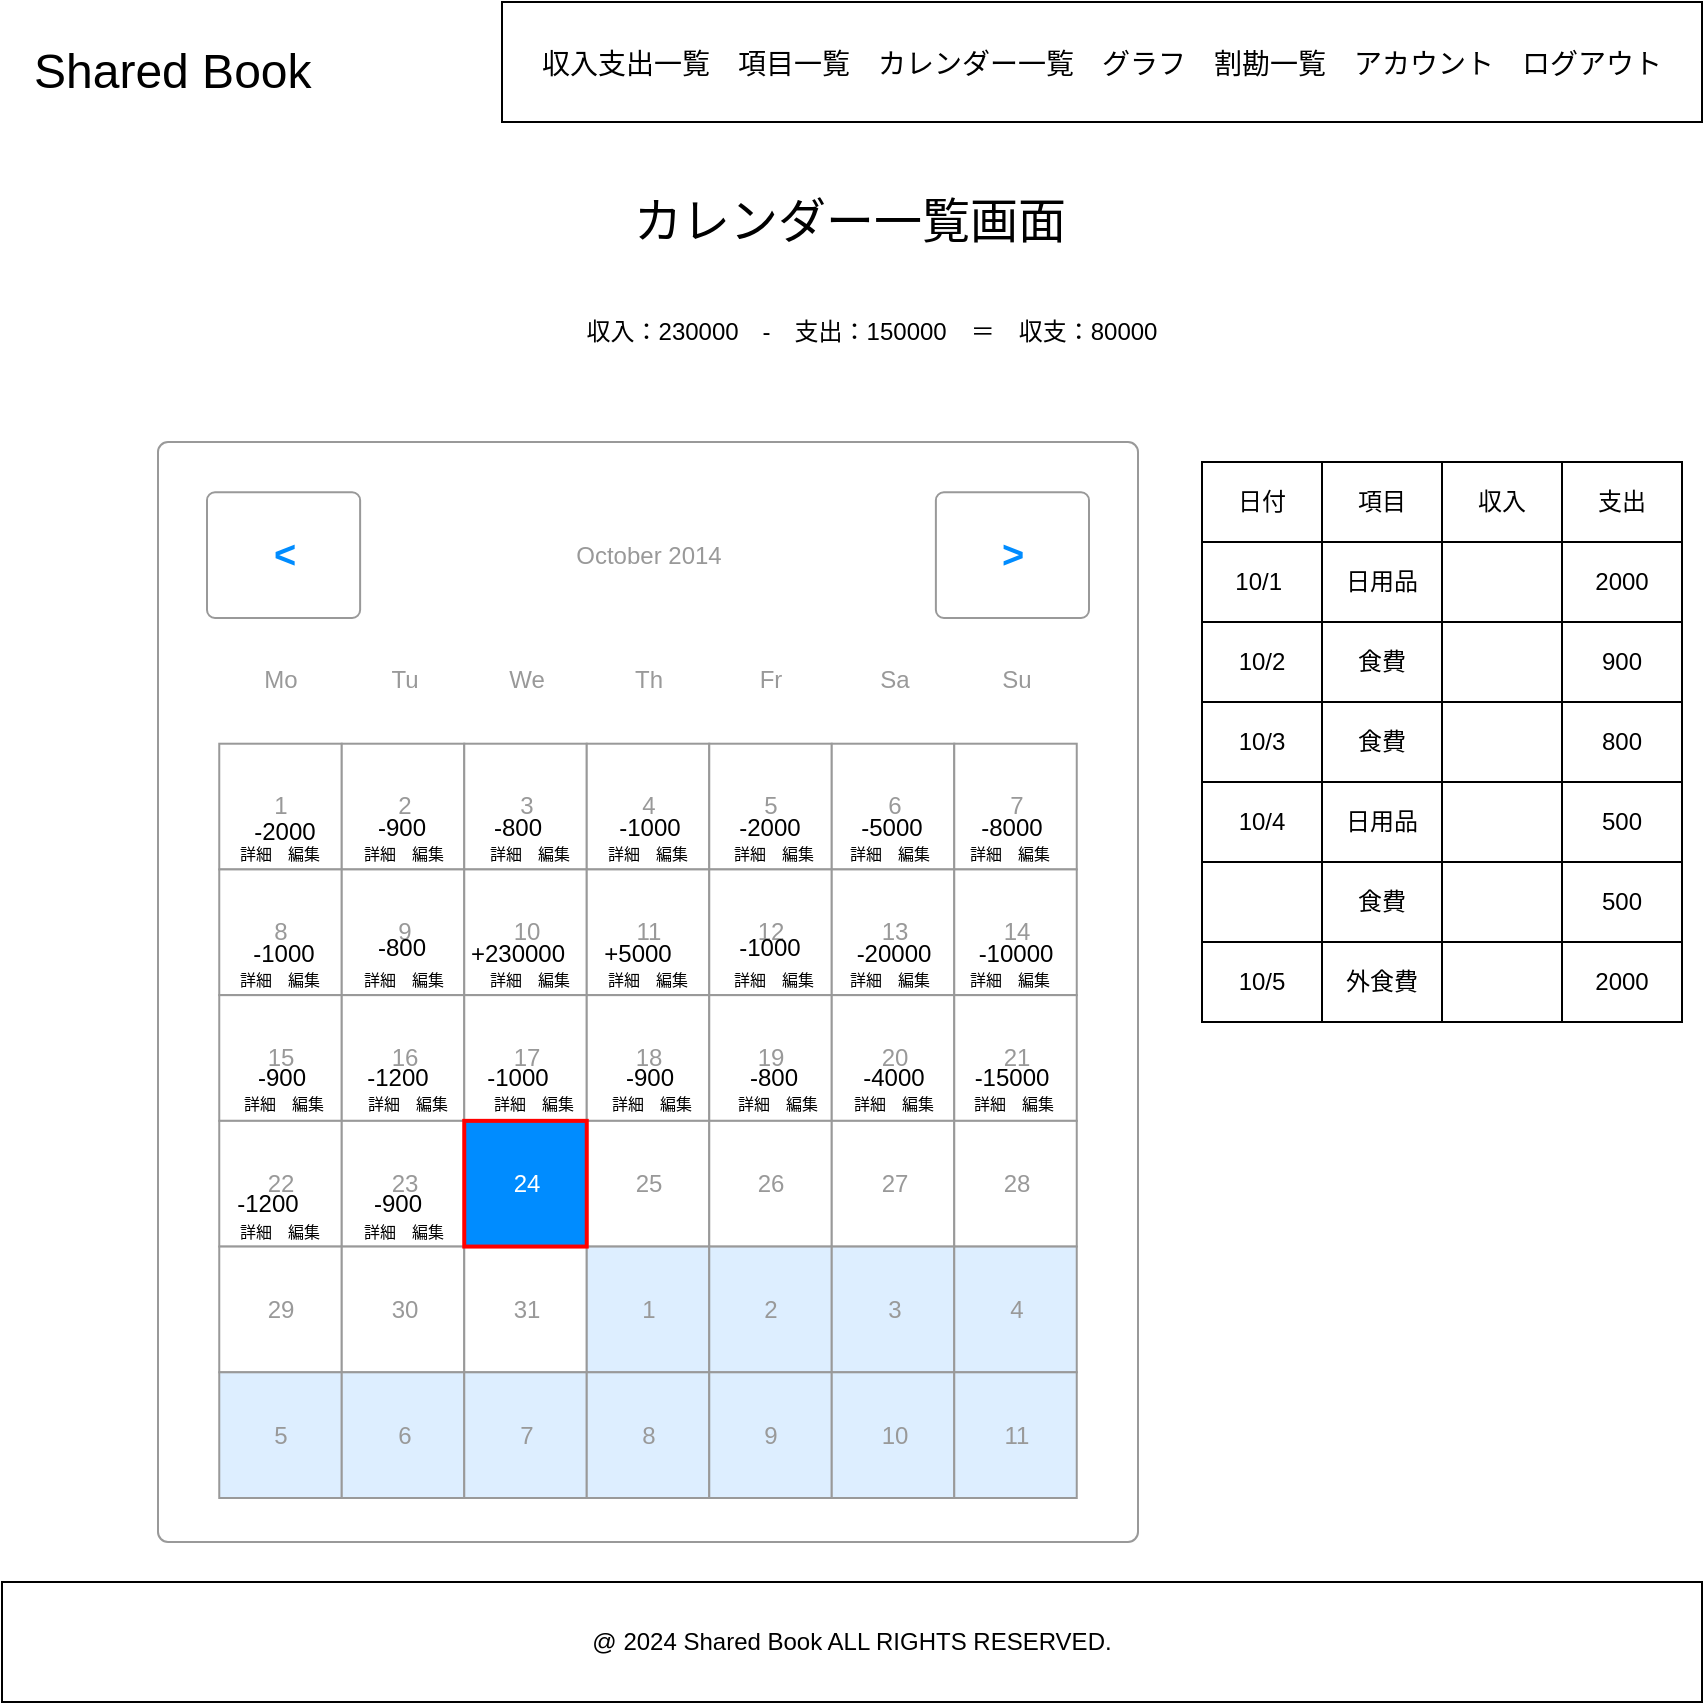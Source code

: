 <mxfile>
    <diagram id="T_hlK8nRYJqbb6nCMalY" name="Page-1">
        <mxGraphModel dx="901" dy="475" grid="1" gridSize="10" guides="1" tooltips="1" connect="1" arrows="1" fold="1" page="1" pageScale="1" pageWidth="850" pageHeight="1100" math="0" shadow="0">
            <root>
                <mxCell id="0"/>
                <mxCell id="1" parent="0"/>
                <mxCell id="2" value="&lt;font style=&quot;font-size: 24px;&quot;&gt;Shared Book&lt;/font&gt;" style="text;strokeColor=none;fillColor=none;align=left;verticalAlign=middle;spacingLeft=4;spacingRight=4;overflow=hidden;points=[[0,0.5],[1,0.5]];portConstraint=eastwest;rotatable=0;whiteSpace=wrap;html=1;" parent="1" vertex="1">
                    <mxGeometry x="10" y="10" width="190" height="50" as="geometry"/>
                </mxCell>
                <mxCell id="3" value="&lt;font style=&quot;font-size: 24px;&quot;&gt;カレンダー一覧画面&lt;/font&gt;" style="text;strokeColor=none;fillColor=none;align=left;verticalAlign=middle;spacingLeft=4;spacingRight=4;overflow=hidden;points=[[0,0.5],[1,0.5]];portConstraint=eastwest;rotatable=0;whiteSpace=wrap;html=1;" parent="1" vertex="1">
                    <mxGeometry x="310" y="85" width="230" height="50" as="geometry"/>
                </mxCell>
                <mxCell id="18" value="" style="strokeWidth=1;shadow=0;dashed=0;align=center;html=1;shape=mxgraph.mockup.forms.rrect;rSize=5;strokeColor=#999999;fillColor=#ffffff;" parent="1" vertex="1">
                    <mxGeometry x="78" y="220" width="490" height="550" as="geometry"/>
                </mxCell>
                <mxCell id="19" value="October 2014" style="strokeWidth=1;shadow=0;dashed=0;align=center;html=1;shape=mxgraph.mockup.forms.anchor;fontColor=#999999;" parent="18" vertex="1">
                    <mxGeometry x="91.875" y="25.143" width="306.25" height="62.857" as="geometry"/>
                </mxCell>
                <mxCell id="20" value="&lt;" style="strokeWidth=1;shadow=0;dashed=0;align=center;html=1;shape=mxgraph.mockup.forms.rrect;rSize=4;strokeColor=#999999;fontColor=#008cff;fontSize=19;fontStyle=1;" parent="18" vertex="1">
                    <mxGeometry x="24.5" y="25.143" width="76.562" height="62.857" as="geometry"/>
                </mxCell>
                <mxCell id="21" value="&gt;" style="strokeWidth=1;shadow=0;dashed=0;align=center;html=1;shape=mxgraph.mockup.forms.rrect;rSize=4;strokeColor=#999999;fontColor=#008cff;fontSize=19;fontStyle=1;" parent="18" vertex="1">
                    <mxGeometry x="388.938" y="25.143" width="76.562" height="62.857" as="geometry"/>
                </mxCell>
                <mxCell id="22" value="Mo" style="strokeWidth=1;shadow=0;dashed=0;align=center;html=1;shape=mxgraph.mockup.forms.anchor;fontColor=#999999;" parent="18" vertex="1">
                    <mxGeometry x="30.625" y="88" width="61.25" height="62.857" as="geometry"/>
                </mxCell>
                <mxCell id="23" value="Tu" style="strokeWidth=1;shadow=0;dashed=0;align=center;html=1;shape=mxgraph.mockup.forms.anchor;fontColor=#999999;" parent="18" vertex="1">
                    <mxGeometry x="91.875" y="88" width="61.25" height="62.857" as="geometry"/>
                </mxCell>
                <mxCell id="24" value="We" style="strokeWidth=1;shadow=0;dashed=0;align=center;html=1;shape=mxgraph.mockup.forms.anchor;fontColor=#999999;" parent="18" vertex="1">
                    <mxGeometry x="153.125" y="88" width="61.25" height="62.857" as="geometry"/>
                </mxCell>
                <mxCell id="25" value="Th" style="strokeWidth=1;shadow=0;dashed=0;align=center;html=1;shape=mxgraph.mockup.forms.anchor;fontColor=#999999;" parent="18" vertex="1">
                    <mxGeometry x="214.375" y="88" width="61.25" height="62.857" as="geometry"/>
                </mxCell>
                <mxCell id="26" value="Fr" style="strokeWidth=1;shadow=0;dashed=0;align=center;html=1;shape=mxgraph.mockup.forms.anchor;fontColor=#999999;" parent="18" vertex="1">
                    <mxGeometry x="275.625" y="88" width="61.25" height="62.857" as="geometry"/>
                </mxCell>
                <mxCell id="27" value="Sa" style="strokeWidth=1;shadow=0;dashed=0;align=center;html=1;shape=mxgraph.mockup.forms.anchor;fontColor=#999999;" parent="18" vertex="1">
                    <mxGeometry x="336.875" y="88" width="61.25" height="62.857" as="geometry"/>
                </mxCell>
                <mxCell id="28" value="Su" style="strokeWidth=1;shadow=0;dashed=0;align=center;html=1;shape=mxgraph.mockup.forms.anchor;fontColor=#999999;" parent="18" vertex="1">
                    <mxGeometry x="398.125" y="88" width="61.25" height="62.857" as="geometry"/>
                </mxCell>
                <mxCell id="29" value="1" style="strokeWidth=1;shadow=0;dashed=0;align=center;html=1;shape=mxgraph.mockup.forms.rrect;rSize=0;strokeColor=#999999;fontColor=#999999;" parent="18" vertex="1">
                    <mxGeometry x="30.625" y="150.857" width="61.25" height="62.857" as="geometry"/>
                </mxCell>
                <mxCell id="30" value="2" style="strokeWidth=1;shadow=0;dashed=0;align=center;html=1;shape=mxgraph.mockup.forms.rrect;rSize=0;strokeColor=#999999;fontColor=#999999;" parent="18" vertex="1">
                    <mxGeometry x="91.875" y="150.857" width="61.25" height="62.857" as="geometry"/>
                </mxCell>
                <mxCell id="31" value="3" style="strokeWidth=1;shadow=0;dashed=0;align=center;html=1;shape=mxgraph.mockup.forms.rrect;rSize=0;strokeColor=#999999;fontColor=#999999;" parent="18" vertex="1">
                    <mxGeometry x="153.125" y="150.857" width="61.25" height="62.857" as="geometry"/>
                </mxCell>
                <mxCell id="32" value="4" style="strokeWidth=1;shadow=0;dashed=0;align=center;html=1;shape=mxgraph.mockup.forms.rrect;rSize=0;strokeColor=#999999;fontColor=#999999;" parent="18" vertex="1">
                    <mxGeometry x="214.375" y="150.857" width="61.25" height="62.857" as="geometry"/>
                </mxCell>
                <mxCell id="33" value="5" style="strokeWidth=1;shadow=0;dashed=0;align=center;html=1;shape=mxgraph.mockup.forms.rrect;rSize=0;strokeColor=#999999;fontColor=#999999;" parent="18" vertex="1">
                    <mxGeometry x="275.625" y="150.857" width="61.25" height="62.857" as="geometry"/>
                </mxCell>
                <mxCell id="34" value="6" style="strokeWidth=1;shadow=0;dashed=0;align=center;html=1;shape=mxgraph.mockup.forms.rrect;rSize=0;strokeColor=#999999;fontColor=#999999;" parent="18" vertex="1">
                    <mxGeometry x="336.875" y="150.857" width="61.25" height="62.857" as="geometry"/>
                </mxCell>
                <mxCell id="35" value="7" style="strokeWidth=1;shadow=0;dashed=0;align=center;html=1;shape=mxgraph.mockup.forms.rrect;rSize=0;strokeColor=#999999;fontColor=#999999;" parent="18" vertex="1">
                    <mxGeometry x="398.125" y="150.857" width="61.25" height="62.857" as="geometry"/>
                </mxCell>
                <mxCell id="36" value="8" style="strokeWidth=1;shadow=0;dashed=0;align=center;html=1;shape=mxgraph.mockup.forms.rrect;rSize=0;strokeColor=#999999;fontColor=#999999;" parent="18" vertex="1">
                    <mxGeometry x="30.625" y="213.714" width="61.25" height="62.857" as="geometry"/>
                </mxCell>
                <mxCell id="37" value="9" style="strokeWidth=1;shadow=0;dashed=0;align=center;html=1;shape=mxgraph.mockup.forms.rrect;rSize=0;strokeColor=#999999;fontColor=#999999;" parent="18" vertex="1">
                    <mxGeometry x="91.875" y="213.714" width="61.25" height="62.857" as="geometry"/>
                </mxCell>
                <mxCell id="38" value="10" style="strokeWidth=1;shadow=0;dashed=0;align=center;html=1;shape=mxgraph.mockup.forms.rrect;rSize=0;strokeColor=#999999;fontColor=#999999;" parent="18" vertex="1">
                    <mxGeometry x="153.125" y="213.714" width="61.25" height="62.857" as="geometry"/>
                </mxCell>
                <mxCell id="39" value="11" style="strokeWidth=1;shadow=0;dashed=0;align=center;html=1;shape=mxgraph.mockup.forms.rrect;rSize=0;strokeColor=#999999;fontColor=#999999;" parent="18" vertex="1">
                    <mxGeometry x="214.375" y="213.714" width="61.25" height="62.857" as="geometry"/>
                </mxCell>
                <mxCell id="40" value="12" style="strokeWidth=1;shadow=0;dashed=0;align=center;html=1;shape=mxgraph.mockup.forms.rrect;rSize=0;strokeColor=#999999;fontColor=#999999;" parent="18" vertex="1">
                    <mxGeometry x="275.625" y="213.714" width="61.25" height="62.857" as="geometry"/>
                </mxCell>
                <mxCell id="41" value="13" style="strokeWidth=1;shadow=0;dashed=0;align=center;html=1;shape=mxgraph.mockup.forms.rrect;rSize=0;strokeColor=#999999;fontColor=#999999;" parent="18" vertex="1">
                    <mxGeometry x="336.875" y="213.714" width="61.25" height="62.857" as="geometry"/>
                </mxCell>
                <mxCell id="42" value="14" style="strokeWidth=1;shadow=0;dashed=0;align=center;html=1;shape=mxgraph.mockup.forms.rrect;rSize=0;strokeColor=#999999;fontColor=#999999;" parent="18" vertex="1">
                    <mxGeometry x="398.125" y="213.714" width="61.25" height="62.857" as="geometry"/>
                </mxCell>
                <mxCell id="43" value="15" style="strokeWidth=1;shadow=0;dashed=0;align=center;html=1;shape=mxgraph.mockup.forms.rrect;rSize=0;strokeColor=#999999;fontColor=#999999;" parent="18" vertex="1">
                    <mxGeometry x="30.625" y="276.571" width="61.25" height="62.857" as="geometry"/>
                </mxCell>
                <mxCell id="44" value="16" style="strokeWidth=1;shadow=0;dashed=0;align=center;html=1;shape=mxgraph.mockup.forms.rrect;rSize=0;strokeColor=#999999;fontColor=#999999;" parent="18" vertex="1">
                    <mxGeometry x="91.875" y="276.571" width="61.25" height="62.857" as="geometry"/>
                </mxCell>
                <mxCell id="45" value="17" style="strokeWidth=1;shadow=0;dashed=0;align=center;html=1;shape=mxgraph.mockup.forms.rrect;rSize=0;strokeColor=#999999;fontColor=#999999;" parent="18" vertex="1">
                    <mxGeometry x="153.125" y="276.571" width="61.25" height="62.857" as="geometry"/>
                </mxCell>
                <mxCell id="46" value="18" style="strokeWidth=1;shadow=0;dashed=0;align=center;html=1;shape=mxgraph.mockup.forms.rrect;rSize=0;strokeColor=#999999;fontColor=#999999;" parent="18" vertex="1">
                    <mxGeometry x="214.375" y="276.571" width="61.25" height="62.857" as="geometry"/>
                </mxCell>
                <mxCell id="47" value="19" style="strokeWidth=1;shadow=0;dashed=0;align=center;html=1;shape=mxgraph.mockup.forms.rrect;rSize=0;strokeColor=#999999;fontColor=#999999;" parent="18" vertex="1">
                    <mxGeometry x="275.625" y="276.571" width="61.25" height="62.857" as="geometry"/>
                </mxCell>
                <mxCell id="48" value="20" style="strokeWidth=1;shadow=0;dashed=0;align=center;html=1;shape=mxgraph.mockup.forms.rrect;rSize=0;strokeColor=#999999;fontColor=#999999;" parent="18" vertex="1">
                    <mxGeometry x="336.875" y="276.571" width="61.25" height="62.857" as="geometry"/>
                </mxCell>
                <mxCell id="49" value="21" style="strokeWidth=1;shadow=0;dashed=0;align=center;html=1;shape=mxgraph.mockup.forms.rrect;rSize=0;strokeColor=#999999;fontColor=#999999;" parent="18" vertex="1">
                    <mxGeometry x="398.125" y="276.571" width="61.25" height="62.857" as="geometry"/>
                </mxCell>
                <mxCell id="50" value="22" style="strokeWidth=1;shadow=0;dashed=0;align=center;html=1;shape=mxgraph.mockup.forms.rrect;rSize=0;strokeColor=#999999;fontColor=#999999;" parent="18" vertex="1">
                    <mxGeometry x="30.625" y="339.429" width="61.25" height="62.857" as="geometry"/>
                </mxCell>
                <mxCell id="51" value="23" style="strokeWidth=1;shadow=0;dashed=0;align=center;html=1;shape=mxgraph.mockup.forms.rrect;rSize=0;strokeColor=#999999;fontColor=#999999;" parent="18" vertex="1">
                    <mxGeometry x="91.875" y="339.429" width="61.25" height="62.857" as="geometry"/>
                </mxCell>
                <mxCell id="52" value="25" style="strokeWidth=1;shadow=0;dashed=0;align=center;html=1;shape=mxgraph.mockup.forms.rrect;rSize=0;strokeColor=#999999;fontColor=#999999;" parent="18" vertex="1">
                    <mxGeometry x="214.375" y="339.429" width="61.25" height="62.857" as="geometry"/>
                </mxCell>
                <mxCell id="53" value="26" style="strokeWidth=1;shadow=0;dashed=0;align=center;html=1;shape=mxgraph.mockup.forms.rrect;rSize=0;strokeColor=#999999;fontColor=#999999;" parent="18" vertex="1">
                    <mxGeometry x="275.625" y="339.429" width="61.25" height="62.857" as="geometry"/>
                </mxCell>
                <mxCell id="54" value="27" style="strokeWidth=1;shadow=0;dashed=0;align=center;html=1;shape=mxgraph.mockup.forms.rrect;rSize=0;strokeColor=#999999;fontColor=#999999;" parent="18" vertex="1">
                    <mxGeometry x="336.875" y="339.429" width="61.25" height="62.857" as="geometry"/>
                </mxCell>
                <mxCell id="55" value="28" style="strokeWidth=1;shadow=0;dashed=0;align=center;html=1;shape=mxgraph.mockup.forms.rrect;rSize=0;strokeColor=#999999;fontColor=#999999;" parent="18" vertex="1">
                    <mxGeometry x="398.125" y="339.429" width="61.25" height="62.857" as="geometry"/>
                </mxCell>
                <mxCell id="56" value="29" style="strokeWidth=1;shadow=0;dashed=0;align=center;html=1;shape=mxgraph.mockup.forms.rrect;rSize=0;strokeColor=#999999;fontColor=#999999;" parent="18" vertex="1">
                    <mxGeometry x="30.625" y="402.286" width="61.25" height="62.857" as="geometry"/>
                </mxCell>
                <mxCell id="57" value="30" style="strokeWidth=1;shadow=0;dashed=0;align=center;html=1;shape=mxgraph.mockup.forms.rrect;rSize=0;strokeColor=#999999;fontColor=#999999;" parent="18" vertex="1">
                    <mxGeometry x="91.875" y="402.286" width="61.25" height="62.857" as="geometry"/>
                </mxCell>
                <mxCell id="58" value="31" style="strokeWidth=1;shadow=0;dashed=0;align=center;html=1;shape=mxgraph.mockup.forms.rrect;rSize=0;strokeColor=#999999;fontColor=#999999;" parent="18" vertex="1">
                    <mxGeometry x="153.125" y="402.286" width="61.25" height="62.857" as="geometry"/>
                </mxCell>
                <mxCell id="59" value="1" style="strokeWidth=1;shadow=0;dashed=0;align=center;html=1;shape=mxgraph.mockup.forms.rrect;rSize=0;strokeColor=#999999;fontColor=#999999;fillColor=#ddeeff;" parent="18" vertex="1">
                    <mxGeometry x="214.375" y="402.286" width="61.25" height="62.857" as="geometry"/>
                </mxCell>
                <mxCell id="60" value="2" style="strokeWidth=1;shadow=0;dashed=0;align=center;html=1;shape=mxgraph.mockup.forms.rrect;rSize=0;strokeColor=#999999;fontColor=#999999;fillColor=#ddeeff;" parent="18" vertex="1">
                    <mxGeometry x="275.625" y="402.286" width="61.25" height="62.857" as="geometry"/>
                </mxCell>
                <mxCell id="61" value="3" style="strokeWidth=1;shadow=0;dashed=0;align=center;html=1;shape=mxgraph.mockup.forms.rrect;rSize=0;strokeColor=#999999;fontColor=#999999;fillColor=#ddeeff;" parent="18" vertex="1">
                    <mxGeometry x="336.875" y="402.286" width="61.25" height="62.857" as="geometry"/>
                </mxCell>
                <mxCell id="62" value="4" style="strokeWidth=1;shadow=0;dashed=0;align=center;html=1;shape=mxgraph.mockup.forms.rrect;rSize=0;strokeColor=#999999;fontColor=#999999;fillColor=#ddeeff;" parent="18" vertex="1">
                    <mxGeometry x="398.125" y="402.286" width="61.25" height="62.857" as="geometry"/>
                </mxCell>
                <mxCell id="63" value="5" style="strokeWidth=1;shadow=0;dashed=0;align=center;html=1;shape=mxgraph.mockup.forms.rrect;rSize=0;strokeColor=#999999;fontColor=#999999;fillColor=#ddeeff;" parent="18" vertex="1">
                    <mxGeometry x="30.625" y="465.143" width="61.25" height="62.857" as="geometry"/>
                </mxCell>
                <mxCell id="64" value="6" style="strokeWidth=1;shadow=0;dashed=0;align=center;html=1;shape=mxgraph.mockup.forms.rrect;rSize=0;strokeColor=#999999;fontColor=#999999;fillColor=#ddeeff;" parent="18" vertex="1">
                    <mxGeometry x="91.875" y="465.143" width="61.25" height="62.857" as="geometry"/>
                </mxCell>
                <mxCell id="65" value="7" style="strokeWidth=1;shadow=0;dashed=0;align=center;html=1;shape=mxgraph.mockup.forms.rrect;rSize=0;strokeColor=#999999;fontColor=#999999;fillColor=#ddeeff;" parent="18" vertex="1">
                    <mxGeometry x="153.125" y="465.143" width="61.25" height="62.857" as="geometry"/>
                </mxCell>
                <mxCell id="66" value="8" style="strokeWidth=1;shadow=0;dashed=0;align=center;html=1;shape=mxgraph.mockup.forms.rrect;rSize=0;strokeColor=#999999;fontColor=#999999;fillColor=#ddeeff;" parent="18" vertex="1">
                    <mxGeometry x="214.375" y="465.143" width="61.25" height="62.857" as="geometry"/>
                </mxCell>
                <mxCell id="67" value="9" style="strokeWidth=1;shadow=0;dashed=0;align=center;html=1;shape=mxgraph.mockup.forms.rrect;rSize=0;strokeColor=#999999;fontColor=#999999;fillColor=#ddeeff;" parent="18" vertex="1">
                    <mxGeometry x="275.625" y="465.143" width="61.25" height="62.857" as="geometry"/>
                </mxCell>
                <mxCell id="68" value="10" style="strokeWidth=1;shadow=0;dashed=0;align=center;html=1;shape=mxgraph.mockup.forms.rrect;rSize=0;strokeColor=#999999;fontColor=#999999;fillColor=#ddeeff;" parent="18" vertex="1">
                    <mxGeometry x="336.875" y="465.143" width="61.25" height="62.857" as="geometry"/>
                </mxCell>
                <mxCell id="69" value="11" style="strokeWidth=1;shadow=0;dashed=0;align=center;html=1;shape=mxgraph.mockup.forms.rrect;rSize=0;strokeColor=#999999;fontColor=#999999;fillColor=#ddeeff;" parent="18" vertex="1">
                    <mxGeometry x="398.125" y="465.143" width="61.25" height="62.857" as="geometry"/>
                </mxCell>
                <mxCell id="70" value="24" style="strokeWidth=1;shadow=0;dashed=0;align=center;html=1;shape=mxgraph.mockup.forms.rrect;rSize=0;strokeColor=#ff0000;fontColor=#ffffff;strokeWidth=2;fillColor=#008cff;" parent="18" vertex="1">
                    <mxGeometry x="153.125" y="339.429" width="61.25" height="62.857" as="geometry"/>
                </mxCell>
                <mxCell id="72" value="-2000" style="text;html=1;strokeColor=none;fillColor=none;align=center;verticalAlign=middle;whiteSpace=wrap;rounded=0;" parent="18" vertex="1">
                    <mxGeometry x="40.53" y="180" width="44.5" height="30" as="geometry"/>
                </mxCell>
                <mxCell id="78" value="-20000" style="text;html=1;strokeColor=none;fillColor=none;align=center;verticalAlign=middle;whiteSpace=wrap;rounded=0;" parent="18" vertex="1">
                    <mxGeometry x="338.12" y="241" width="60" height="30" as="geometry"/>
                </mxCell>
                <mxCell id="80" value="-4000" style="text;html=1;strokeColor=none;fillColor=none;align=center;verticalAlign=middle;whiteSpace=wrap;rounded=0;" parent="18" vertex="1">
                    <mxGeometry x="338.12" y="303.43" width="60" height="30" as="geometry"/>
                </mxCell>
                <mxCell id="83" value="-5000" style="text;html=1;strokeColor=none;fillColor=none;align=center;verticalAlign=middle;whiteSpace=wrap;rounded=0;" parent="18" vertex="1">
                    <mxGeometry x="336.88" y="178" width="60" height="30" as="geometry"/>
                </mxCell>
                <mxCell id="84" value="-8000" style="text;html=1;strokeColor=none;fillColor=none;align=center;verticalAlign=middle;whiteSpace=wrap;rounded=0;" parent="18" vertex="1">
                    <mxGeometry x="396.88" y="178" width="60" height="30" as="geometry"/>
                </mxCell>
                <mxCell id="85" value="-10000" style="text;html=1;strokeColor=none;fillColor=none;align=center;verticalAlign=middle;whiteSpace=wrap;rounded=0;" parent="18" vertex="1">
                    <mxGeometry x="398.75" y="241" width="60" height="30" as="geometry"/>
                </mxCell>
                <mxCell id="149" value="-800" style="text;html=1;strokeColor=none;fillColor=none;align=center;verticalAlign=middle;whiteSpace=wrap;rounded=0;" parent="18" vertex="1">
                    <mxGeometry x="150" y="178.0" width="60" height="30" as="geometry"/>
                </mxCell>
                <mxCell id="150" value="-1000" style="text;html=1;strokeColor=none;fillColor=none;align=center;verticalAlign=middle;whiteSpace=wrap;rounded=0;" parent="18" vertex="1">
                    <mxGeometry x="216.25" y="178.0" width="60" height="30" as="geometry"/>
                </mxCell>
                <mxCell id="152" value="-1000" style="text;html=1;strokeColor=none;fillColor=none;align=center;verticalAlign=middle;whiteSpace=wrap;rounded=0;" parent="18" vertex="1">
                    <mxGeometry x="150" y="303.43" width="60" height="30" as="geometry"/>
                </mxCell>
                <mxCell id="151" value="-1000" style="text;html=1;strokeColor=none;fillColor=none;align=center;verticalAlign=middle;whiteSpace=wrap;rounded=0;" parent="18" vertex="1">
                    <mxGeometry x="32.78" y="241.0" width="60" height="30" as="geometry"/>
                </mxCell>
                <mxCell id="153" value="-1000" style="text;html=1;strokeColor=none;fillColor=none;align=center;verticalAlign=middle;whiteSpace=wrap;rounded=0;" parent="18" vertex="1">
                    <mxGeometry x="276.25" y="237.57" width="60" height="30" as="geometry"/>
                </mxCell>
                <mxCell id="154" value="-900" style="text;html=1;strokeColor=none;fillColor=none;align=center;verticalAlign=middle;whiteSpace=wrap;rounded=0;" parent="18" vertex="1">
                    <mxGeometry x="216.25" y="303.43" width="60" height="30" as="geometry"/>
                </mxCell>
                <mxCell id="155" value="-900" style="text;html=1;strokeColor=none;fillColor=none;align=center;verticalAlign=middle;whiteSpace=wrap;rounded=0;" parent="18" vertex="1">
                    <mxGeometry x="90" y="366.29" width="60" height="30" as="geometry"/>
                </mxCell>
                <mxCell id="156" value="-900" style="text;html=1;strokeColor=none;fillColor=none;align=center;verticalAlign=middle;whiteSpace=wrap;rounded=0;" parent="18" vertex="1">
                    <mxGeometry x="91.88" y="178" width="60" height="30" as="geometry"/>
                </mxCell>
                <mxCell id="157" value="-800" style="text;html=1;strokeColor=none;fillColor=none;align=center;verticalAlign=middle;whiteSpace=wrap;rounded=0;" parent="18" vertex="1">
                    <mxGeometry x="91.88" y="237.57" width="60" height="30" as="geometry"/>
                </mxCell>
                <mxCell id="158" value="-800" style="text;html=1;strokeColor=none;fillColor=none;align=center;verticalAlign=middle;whiteSpace=wrap;rounded=0;" parent="18" vertex="1">
                    <mxGeometry x="278.12" y="303.43" width="60" height="30" as="geometry"/>
                </mxCell>
                <mxCell id="159" value="+230000" style="text;html=1;strokeColor=none;fillColor=none;align=center;verticalAlign=middle;whiteSpace=wrap;rounded=0;" parent="18" vertex="1">
                    <mxGeometry x="150" y="241.0" width="60" height="30" as="geometry"/>
                </mxCell>
                <mxCell id="161" value="-1200" style="text;html=1;strokeColor=none;fillColor=none;align=center;verticalAlign=middle;whiteSpace=wrap;rounded=0;" parent="18" vertex="1">
                    <mxGeometry x="25.03" y="366.29" width="60" height="30" as="geometry"/>
                </mxCell>
                <mxCell id="162" value="-1200" style="text;html=1;strokeColor=none;fillColor=none;align=center;verticalAlign=middle;whiteSpace=wrap;rounded=0;" parent="18" vertex="1">
                    <mxGeometry x="90" y="303.43" width="60" height="30" as="geometry"/>
                </mxCell>
                <mxCell id="163" value="-900" style="text;html=1;strokeColor=none;fillColor=none;align=center;verticalAlign=middle;whiteSpace=wrap;rounded=0;" parent="18" vertex="1">
                    <mxGeometry x="31.88" y="303.43" width="60" height="30" as="geometry"/>
                </mxCell>
                <mxCell id="164" value="+5000" style="text;html=1;strokeColor=none;fillColor=none;align=center;verticalAlign=middle;whiteSpace=wrap;rounded=0;" parent="18" vertex="1">
                    <mxGeometry x="210" y="241" width="60" height="30" as="geometry"/>
                </mxCell>
                <mxCell id="166" value="-2000" style="text;html=1;strokeColor=none;fillColor=none;align=center;verticalAlign=middle;whiteSpace=wrap;rounded=0;" parent="18" vertex="1">
                    <mxGeometry x="275.63" y="178.0" width="60" height="30" as="geometry"/>
                </mxCell>
                <mxCell id="167" value="&lt;font style=&quot;font-size: 8px;&quot;&gt;詳細　編集&lt;/font&gt;" style="text;html=1;strokeColor=none;fillColor=none;align=center;verticalAlign=middle;whiteSpace=wrap;rounded=0;" parent="18" vertex="1">
                    <mxGeometry x="31.03" y="190.0" width="60" height="30" as="geometry"/>
                </mxCell>
                <mxCell id="168" value="&lt;font style=&quot;font-size: 8px;&quot;&gt;詳細　編集&lt;/font&gt;" style="text;html=1;strokeColor=none;fillColor=none;align=center;verticalAlign=middle;whiteSpace=wrap;rounded=0;" parent="18" vertex="1">
                    <mxGeometry x="93.13" y="190" width="60" height="30" as="geometry"/>
                </mxCell>
                <mxCell id="169" value="&lt;font style=&quot;font-size: 8px;&quot;&gt;詳細　編集&lt;/font&gt;" style="text;html=1;strokeColor=none;fillColor=none;align=center;verticalAlign=middle;whiteSpace=wrap;rounded=0;" parent="18" vertex="1">
                    <mxGeometry x="156.25" y="190" width="60" height="30" as="geometry"/>
                </mxCell>
                <mxCell id="170" value="&lt;font style=&quot;font-size: 8px;&quot;&gt;詳細　編集&lt;/font&gt;" style="text;html=1;strokeColor=none;fillColor=none;align=center;verticalAlign=middle;whiteSpace=wrap;rounded=0;" parent="18" vertex="1">
                    <mxGeometry x="215" y="190" width="60" height="30" as="geometry"/>
                </mxCell>
                <mxCell id="171" value="&lt;font style=&quot;font-size: 8px;&quot;&gt;詳細　編集&lt;/font&gt;" style="text;html=1;strokeColor=none;fillColor=none;align=center;verticalAlign=middle;whiteSpace=wrap;rounded=0;" parent="18" vertex="1">
                    <mxGeometry x="278.12" y="190" width="60" height="30" as="geometry"/>
                </mxCell>
                <mxCell id="172" value="&lt;font style=&quot;font-size: 8px;&quot;&gt;詳細　編集&lt;/font&gt;" style="text;html=1;strokeColor=none;fillColor=none;align=center;verticalAlign=middle;whiteSpace=wrap;rounded=0;" parent="18" vertex="1">
                    <mxGeometry x="336.25" y="190" width="60" height="30" as="geometry"/>
                </mxCell>
                <mxCell id="173" value="&lt;font style=&quot;font-size: 8px;&quot;&gt;詳細　編集&lt;/font&gt;" style="text;html=1;strokeColor=none;fillColor=none;align=center;verticalAlign=middle;whiteSpace=wrap;rounded=0;" parent="18" vertex="1">
                    <mxGeometry x="396.25" y="190" width="60" height="30" as="geometry"/>
                </mxCell>
                <mxCell id="76" value="-15000" style="text;html=1;strokeColor=none;fillColor=none;align=center;verticalAlign=middle;whiteSpace=wrap;rounded=0;" parent="1" vertex="1">
                    <mxGeometry x="475.22" y="523.43" width="60" height="30" as="geometry"/>
                </mxCell>
                <mxCell id="174" value="&lt;font style=&quot;font-size: 8px;&quot;&gt;詳細　編集&lt;/font&gt;" style="text;html=1;strokeColor=none;fillColor=none;align=center;verticalAlign=middle;whiteSpace=wrap;rounded=0;" parent="1" vertex="1">
                    <mxGeometry x="109.03" y="473" width="60" height="30" as="geometry"/>
                </mxCell>
                <mxCell id="175" value="&lt;font style=&quot;font-size: 8px;&quot;&gt;詳細　編集&lt;/font&gt;" style="text;html=1;strokeColor=none;fillColor=none;align=center;verticalAlign=middle;whiteSpace=wrap;rounded=0;" parent="1" vertex="1">
                    <mxGeometry x="171.13" y="473" width="60" height="30" as="geometry"/>
                </mxCell>
                <mxCell id="176" value="&lt;font style=&quot;font-size: 8px;&quot;&gt;詳細　編集&lt;/font&gt;" style="text;html=1;strokeColor=none;fillColor=none;align=center;verticalAlign=middle;whiteSpace=wrap;rounded=0;" parent="1" vertex="1">
                    <mxGeometry x="234.25" y="473" width="60" height="30" as="geometry"/>
                </mxCell>
                <mxCell id="177" value="&lt;font style=&quot;font-size: 8px;&quot;&gt;詳細　編集&lt;/font&gt;" style="text;html=1;strokeColor=none;fillColor=none;align=center;verticalAlign=middle;whiteSpace=wrap;rounded=0;" parent="1" vertex="1">
                    <mxGeometry x="293" y="473" width="60" height="30" as="geometry"/>
                </mxCell>
                <mxCell id="178" value="&lt;font style=&quot;font-size: 8px;&quot;&gt;詳細　編集&lt;/font&gt;" style="text;html=1;strokeColor=none;fillColor=none;align=center;verticalAlign=middle;whiteSpace=wrap;rounded=0;" parent="1" vertex="1">
                    <mxGeometry x="356.12" y="473" width="60" height="30" as="geometry"/>
                </mxCell>
                <mxCell id="179" value="&lt;font style=&quot;font-size: 8px;&quot;&gt;詳細　編集&lt;/font&gt;" style="text;html=1;strokeColor=none;fillColor=none;align=center;verticalAlign=middle;whiteSpace=wrap;rounded=0;" parent="1" vertex="1">
                    <mxGeometry x="414.25" y="473" width="60" height="30" as="geometry"/>
                </mxCell>
                <mxCell id="180" value="&lt;font style=&quot;font-size: 8px;&quot;&gt;詳細　編集&lt;/font&gt;" style="text;html=1;strokeColor=none;fillColor=none;align=center;verticalAlign=middle;whiteSpace=wrap;rounded=0;" parent="1" vertex="1">
                    <mxGeometry x="474.25" y="473" width="60" height="30" as="geometry"/>
                </mxCell>
                <mxCell id="181" value="&lt;font style=&quot;font-size: 8px;&quot;&gt;詳細　編集&lt;/font&gt;" style="text;html=1;strokeColor=none;fillColor=none;align=center;verticalAlign=middle;whiteSpace=wrap;rounded=0;" parent="1" vertex="1">
                    <mxGeometry x="111.03" y="535" width="60" height="30" as="geometry"/>
                </mxCell>
                <mxCell id="182" value="&lt;font style=&quot;font-size: 8px;&quot;&gt;詳細　編集&lt;/font&gt;" style="text;html=1;strokeColor=none;fillColor=none;align=center;verticalAlign=middle;whiteSpace=wrap;rounded=0;" parent="1" vertex="1">
                    <mxGeometry x="173.13" y="535" width="60" height="30" as="geometry"/>
                </mxCell>
                <mxCell id="183" value="&lt;font style=&quot;font-size: 8px;&quot;&gt;詳細　編集&lt;/font&gt;" style="text;html=1;strokeColor=none;fillColor=none;align=center;verticalAlign=middle;whiteSpace=wrap;rounded=0;" parent="1" vertex="1">
                    <mxGeometry x="236.25" y="535" width="60" height="30" as="geometry"/>
                </mxCell>
                <mxCell id="184" value="&lt;font style=&quot;font-size: 8px;&quot;&gt;詳細　編集&lt;/font&gt;" style="text;html=1;strokeColor=none;fillColor=none;align=center;verticalAlign=middle;whiteSpace=wrap;rounded=0;" parent="1" vertex="1">
                    <mxGeometry x="295" y="535" width="60" height="30" as="geometry"/>
                </mxCell>
                <mxCell id="185" value="&lt;font style=&quot;font-size: 8px;&quot;&gt;詳細　編集&lt;/font&gt;" style="text;html=1;strokeColor=none;fillColor=none;align=center;verticalAlign=middle;whiteSpace=wrap;rounded=0;" parent="1" vertex="1">
                    <mxGeometry x="358.12" y="535" width="60" height="30" as="geometry"/>
                </mxCell>
                <mxCell id="186" value="&lt;font style=&quot;font-size: 8px;&quot;&gt;詳細　編集&lt;/font&gt;" style="text;html=1;strokeColor=none;fillColor=none;align=center;verticalAlign=middle;whiteSpace=wrap;rounded=0;" parent="1" vertex="1">
                    <mxGeometry x="416.25" y="535" width="60" height="30" as="geometry"/>
                </mxCell>
                <mxCell id="187" value="&lt;font style=&quot;font-size: 8px;&quot;&gt;詳細　編集&lt;/font&gt;" style="text;html=1;strokeColor=none;fillColor=none;align=center;verticalAlign=middle;whiteSpace=wrap;rounded=0;" parent="1" vertex="1">
                    <mxGeometry x="476.25" y="535" width="60" height="30" as="geometry"/>
                </mxCell>
                <mxCell id="188" value="&lt;font style=&quot;font-size: 8px;&quot;&gt;詳細　編集&lt;/font&gt;" style="text;html=1;strokeColor=none;fillColor=none;align=center;verticalAlign=middle;whiteSpace=wrap;rounded=0;" parent="1" vertex="1">
                    <mxGeometry x="109.03" y="599" width="60" height="30" as="geometry"/>
                </mxCell>
                <mxCell id="189" value="&lt;font style=&quot;font-size: 8px;&quot;&gt;詳細　編集&lt;/font&gt;" style="text;html=1;strokeColor=none;fillColor=none;align=center;verticalAlign=middle;whiteSpace=wrap;rounded=0;" parent="1" vertex="1">
                    <mxGeometry x="171.13" y="599" width="60" height="30" as="geometry"/>
                </mxCell>
                <mxCell id="216" value="&lt;font style=&quot;font-size: 14px;&quot;&gt;収入支出一覧　項目一覧　カレンダー一覧　グラフ　割勘一覧　アカウント　ログアウト&lt;/font&gt;" style="rounded=0;whiteSpace=wrap;html=1;fontSize=18;" parent="1" vertex="1">
                    <mxGeometry x="250" width="600" height="60" as="geometry"/>
                </mxCell>
                <mxCell id="217" value="@ 2024 Shared Book ALL RIGHTS RESERVED." style="rounded=0;whiteSpace=wrap;html=1;" parent="1" vertex="1">
                    <mxGeometry y="790" width="850" height="60" as="geometry"/>
                </mxCell>
                <mxCell id="218" value="収入：230000　-　支出：150000　＝　収支：80000" style="text;html=1;strokeColor=none;fillColor=none;align=center;verticalAlign=middle;whiteSpace=wrap;rounded=0;" vertex="1" parent="1">
                    <mxGeometry x="280" y="150" width="310" height="30" as="geometry"/>
                </mxCell>
                <mxCell id="219" value="" style="shape=table;html=1;whiteSpace=wrap;startSize=0;container=1;collapsible=0;childLayout=tableLayout;" vertex="1" parent="1">
                    <mxGeometry x="600" y="230" width="240" height="280" as="geometry"/>
                </mxCell>
                <mxCell id="245" style="shape=tableRow;horizontal=0;startSize=0;swimlaneHead=0;swimlaneBody=0;top=0;left=0;bottom=0;right=0;collapsible=0;dropTarget=0;fillColor=none;points=[[0,0.5],[1,0.5]];portConstraint=eastwest;" vertex="1" parent="219">
                    <mxGeometry width="240" height="40" as="geometry"/>
                </mxCell>
                <mxCell id="246" value="日付" style="shape=partialRectangle;html=1;whiteSpace=wrap;connectable=0;fillColor=none;top=0;left=0;bottom=0;right=0;overflow=hidden;" vertex="1" parent="245">
                    <mxGeometry width="60" height="40" as="geometry">
                        <mxRectangle width="60" height="40" as="alternateBounds"/>
                    </mxGeometry>
                </mxCell>
                <mxCell id="247" value="項目" style="shape=partialRectangle;html=1;whiteSpace=wrap;connectable=0;fillColor=none;top=0;left=0;bottom=0;right=0;overflow=hidden;" vertex="1" parent="245">
                    <mxGeometry x="60" width="60" height="40" as="geometry">
                        <mxRectangle width="60" height="40" as="alternateBounds"/>
                    </mxGeometry>
                </mxCell>
                <mxCell id="248" value="収入" style="shape=partialRectangle;html=1;whiteSpace=wrap;connectable=0;fillColor=none;top=0;left=0;bottom=0;right=0;overflow=hidden;" vertex="1" parent="245">
                    <mxGeometry x="120" width="60" height="40" as="geometry">
                        <mxRectangle width="60" height="40" as="alternateBounds"/>
                    </mxGeometry>
                </mxCell>
                <mxCell id="249" style="shape=partialRectangle;html=1;whiteSpace=wrap;connectable=0;fillColor=none;top=0;left=0;bottom=0;right=0;overflow=hidden;" vertex="1" parent="245">
                    <mxGeometry x="180" width="60" height="40" as="geometry">
                        <mxRectangle width="60" height="40" as="alternateBounds"/>
                    </mxGeometry>
                </mxCell>
                <mxCell id="220" value="" style="shape=tableRow;horizontal=0;startSize=0;swimlaneHead=0;swimlaneBody=0;top=0;left=0;bottom=0;right=0;collapsible=0;dropTarget=0;fillColor=none;points=[[0,0.5],[1,0.5]];portConstraint=eastwest;" vertex="1" parent="219">
                    <mxGeometry y="40" width="240" height="40" as="geometry"/>
                </mxCell>
                <mxCell id="221" value="10/1&lt;span style=&quot;white-space: pre;&quot;&gt;&#9;&lt;/span&gt;&lt;br&gt;" style="shape=partialRectangle;html=1;whiteSpace=wrap;connectable=0;fillColor=none;top=0;left=0;bottom=0;right=0;overflow=hidden;" vertex="1" parent="220">
                    <mxGeometry width="60" height="40" as="geometry">
                        <mxRectangle width="60" height="40" as="alternateBounds"/>
                    </mxGeometry>
                </mxCell>
                <mxCell id="222" value="日用品" style="shape=partialRectangle;html=1;whiteSpace=wrap;connectable=0;fillColor=none;top=0;left=0;bottom=0;right=0;overflow=hidden;" vertex="1" parent="220">
                    <mxGeometry x="60" width="60" height="40" as="geometry">
                        <mxRectangle width="60" height="40" as="alternateBounds"/>
                    </mxGeometry>
                </mxCell>
                <mxCell id="223" value="" style="shape=partialRectangle;html=1;whiteSpace=wrap;connectable=0;fillColor=none;top=0;left=0;bottom=0;right=0;overflow=hidden;" vertex="1" parent="220">
                    <mxGeometry x="120" width="60" height="40" as="geometry">
                        <mxRectangle width="60" height="40" as="alternateBounds"/>
                    </mxGeometry>
                </mxCell>
                <mxCell id="250" style="shape=partialRectangle;html=1;whiteSpace=wrap;connectable=0;fillColor=none;top=0;left=0;bottom=0;right=0;overflow=hidden;" vertex="1" parent="220">
                    <mxGeometry x="180" width="60" height="40" as="geometry">
                        <mxRectangle width="60" height="40" as="alternateBounds"/>
                    </mxGeometry>
                </mxCell>
                <mxCell id="224" value="" style="shape=tableRow;horizontal=0;startSize=0;swimlaneHead=0;swimlaneBody=0;top=0;left=0;bottom=0;right=0;collapsible=0;dropTarget=0;fillColor=none;points=[[0,0.5],[1,0.5]];portConstraint=eastwest;" vertex="1" parent="219">
                    <mxGeometry y="80" width="240" height="40" as="geometry"/>
                </mxCell>
                <mxCell id="225" value="10/2" style="shape=partialRectangle;html=1;whiteSpace=wrap;connectable=0;fillColor=none;top=0;left=0;bottom=0;right=0;overflow=hidden;" vertex="1" parent="224">
                    <mxGeometry width="60" height="40" as="geometry">
                        <mxRectangle width="60" height="40" as="alternateBounds"/>
                    </mxGeometry>
                </mxCell>
                <mxCell id="226" value="食費" style="shape=partialRectangle;html=1;whiteSpace=wrap;connectable=0;fillColor=none;top=0;left=0;bottom=0;right=0;overflow=hidden;" vertex="1" parent="224">
                    <mxGeometry x="60" width="60" height="40" as="geometry">
                        <mxRectangle width="60" height="40" as="alternateBounds"/>
                    </mxGeometry>
                </mxCell>
                <mxCell id="227" value="" style="shape=partialRectangle;html=1;whiteSpace=wrap;connectable=0;fillColor=none;top=0;left=0;bottom=0;right=0;overflow=hidden;" vertex="1" parent="224">
                    <mxGeometry x="120" width="60" height="40" as="geometry">
                        <mxRectangle width="60" height="40" as="alternateBounds"/>
                    </mxGeometry>
                </mxCell>
                <mxCell id="251" style="shape=partialRectangle;html=1;whiteSpace=wrap;connectable=0;fillColor=none;top=0;left=0;bottom=0;right=0;overflow=hidden;" vertex="1" parent="224">
                    <mxGeometry x="180" width="60" height="40" as="geometry">
                        <mxRectangle width="60" height="40" as="alternateBounds"/>
                    </mxGeometry>
                </mxCell>
                <mxCell id="228" value="" style="shape=tableRow;horizontal=0;startSize=0;swimlaneHead=0;swimlaneBody=0;top=0;left=0;bottom=0;right=0;collapsible=0;dropTarget=0;fillColor=none;points=[[0,0.5],[1,0.5]];portConstraint=eastwest;" vertex="1" parent="219">
                    <mxGeometry y="120" width="240" height="40" as="geometry"/>
                </mxCell>
                <mxCell id="229" value="10/3" style="shape=partialRectangle;html=1;whiteSpace=wrap;connectable=0;fillColor=none;top=0;left=0;bottom=0;right=0;overflow=hidden;" vertex="1" parent="228">
                    <mxGeometry width="60" height="40" as="geometry">
                        <mxRectangle width="60" height="40" as="alternateBounds"/>
                    </mxGeometry>
                </mxCell>
                <mxCell id="230" value="食費" style="shape=partialRectangle;html=1;whiteSpace=wrap;connectable=0;fillColor=none;top=0;left=0;bottom=0;right=0;overflow=hidden;" vertex="1" parent="228">
                    <mxGeometry x="60" width="60" height="40" as="geometry">
                        <mxRectangle width="60" height="40" as="alternateBounds"/>
                    </mxGeometry>
                </mxCell>
                <mxCell id="231" value="" style="shape=partialRectangle;html=1;whiteSpace=wrap;connectable=0;fillColor=none;top=0;left=0;bottom=0;right=0;overflow=hidden;pointerEvents=1;" vertex="1" parent="228">
                    <mxGeometry x="120" width="60" height="40" as="geometry">
                        <mxRectangle width="60" height="40" as="alternateBounds"/>
                    </mxGeometry>
                </mxCell>
                <mxCell id="252" style="shape=partialRectangle;html=1;whiteSpace=wrap;connectable=0;fillColor=none;top=0;left=0;bottom=0;right=0;overflow=hidden;pointerEvents=1;" vertex="1" parent="228">
                    <mxGeometry x="180" width="60" height="40" as="geometry">
                        <mxRectangle width="60" height="40" as="alternateBounds"/>
                    </mxGeometry>
                </mxCell>
                <mxCell id="241" style="shape=tableRow;horizontal=0;startSize=0;swimlaneHead=0;swimlaneBody=0;top=0;left=0;bottom=0;right=0;collapsible=0;dropTarget=0;fillColor=none;points=[[0,0.5],[1,0.5]];portConstraint=eastwest;" vertex="1" parent="219">
                    <mxGeometry y="160" width="240" height="40" as="geometry"/>
                </mxCell>
                <mxCell id="242" value="10/4" style="shape=partialRectangle;html=1;whiteSpace=wrap;connectable=0;fillColor=none;top=0;left=0;bottom=0;right=0;overflow=hidden;" vertex="1" parent="241">
                    <mxGeometry width="60" height="40" as="geometry">
                        <mxRectangle width="60" height="40" as="alternateBounds"/>
                    </mxGeometry>
                </mxCell>
                <mxCell id="243" value="日用品" style="shape=partialRectangle;html=1;whiteSpace=wrap;connectable=0;fillColor=none;top=0;left=0;bottom=0;right=0;overflow=hidden;" vertex="1" parent="241">
                    <mxGeometry x="60" width="60" height="40" as="geometry">
                        <mxRectangle width="60" height="40" as="alternateBounds"/>
                    </mxGeometry>
                </mxCell>
                <mxCell id="244" value="" style="shape=partialRectangle;html=1;whiteSpace=wrap;connectable=0;fillColor=none;top=0;left=0;bottom=0;right=0;overflow=hidden;pointerEvents=1;" vertex="1" parent="241">
                    <mxGeometry x="120" width="60" height="40" as="geometry">
                        <mxRectangle width="60" height="40" as="alternateBounds"/>
                    </mxGeometry>
                </mxCell>
                <mxCell id="253" style="shape=partialRectangle;html=1;whiteSpace=wrap;connectable=0;fillColor=none;top=0;left=0;bottom=0;right=0;overflow=hidden;pointerEvents=1;" vertex="1" parent="241">
                    <mxGeometry x="180" width="60" height="40" as="geometry">
                        <mxRectangle width="60" height="40" as="alternateBounds"/>
                    </mxGeometry>
                </mxCell>
                <mxCell id="237" style="shape=tableRow;horizontal=0;startSize=0;swimlaneHead=0;swimlaneBody=0;top=0;left=0;bottom=0;right=0;collapsible=0;dropTarget=0;fillColor=none;points=[[0,0.5],[1,0.5]];portConstraint=eastwest;" vertex="1" parent="219">
                    <mxGeometry y="200" width="240" height="40" as="geometry"/>
                </mxCell>
                <mxCell id="238" style="shape=partialRectangle;html=1;whiteSpace=wrap;connectable=0;fillColor=none;top=0;left=0;bottom=0;right=0;overflow=hidden;" vertex="1" parent="237">
                    <mxGeometry width="60" height="40" as="geometry">
                        <mxRectangle width="60" height="40" as="alternateBounds"/>
                    </mxGeometry>
                </mxCell>
                <mxCell id="239" value="食費" style="shape=partialRectangle;html=1;whiteSpace=wrap;connectable=0;fillColor=none;top=0;left=0;bottom=0;right=0;overflow=hidden;" vertex="1" parent="237">
                    <mxGeometry x="60" width="60" height="40" as="geometry">
                        <mxRectangle width="60" height="40" as="alternateBounds"/>
                    </mxGeometry>
                </mxCell>
                <mxCell id="240" value="" style="shape=partialRectangle;html=1;whiteSpace=wrap;connectable=0;fillColor=none;top=0;left=0;bottom=0;right=0;overflow=hidden;pointerEvents=1;" vertex="1" parent="237">
                    <mxGeometry x="120" width="60" height="40" as="geometry">
                        <mxRectangle width="60" height="40" as="alternateBounds"/>
                    </mxGeometry>
                </mxCell>
                <mxCell id="254" style="shape=partialRectangle;html=1;whiteSpace=wrap;connectable=0;fillColor=none;top=0;left=0;bottom=0;right=0;overflow=hidden;pointerEvents=1;" vertex="1" parent="237">
                    <mxGeometry x="180" width="60" height="40" as="geometry">
                        <mxRectangle width="60" height="40" as="alternateBounds"/>
                    </mxGeometry>
                </mxCell>
                <mxCell id="233" style="shape=tableRow;horizontal=0;startSize=0;swimlaneHead=0;swimlaneBody=0;top=0;left=0;bottom=0;right=0;collapsible=0;dropTarget=0;fillColor=none;points=[[0,0.5],[1,0.5]];portConstraint=eastwest;" vertex="1" parent="219">
                    <mxGeometry y="240" width="240" height="40" as="geometry"/>
                </mxCell>
                <mxCell id="234" value="10/5" style="shape=partialRectangle;html=1;whiteSpace=wrap;connectable=0;fillColor=none;top=0;left=0;bottom=0;right=0;overflow=hidden;" vertex="1" parent="233">
                    <mxGeometry width="60" height="40" as="geometry">
                        <mxRectangle width="60" height="40" as="alternateBounds"/>
                    </mxGeometry>
                </mxCell>
                <mxCell id="235" value="外食費" style="shape=partialRectangle;html=1;whiteSpace=wrap;connectable=0;fillColor=none;top=0;left=0;bottom=0;right=0;overflow=hidden;" vertex="1" parent="233">
                    <mxGeometry x="60" width="60" height="40" as="geometry">
                        <mxRectangle width="60" height="40" as="alternateBounds"/>
                    </mxGeometry>
                </mxCell>
                <mxCell id="236" value="" style="shape=partialRectangle;html=1;whiteSpace=wrap;connectable=0;fillColor=none;top=0;left=0;bottom=0;right=0;overflow=hidden;pointerEvents=1;" vertex="1" parent="233">
                    <mxGeometry x="120" width="60" height="40" as="geometry">
                        <mxRectangle width="60" height="40" as="alternateBounds"/>
                    </mxGeometry>
                </mxCell>
                <mxCell id="255" style="shape=partialRectangle;html=1;whiteSpace=wrap;connectable=0;fillColor=none;top=0;left=0;bottom=0;right=0;overflow=hidden;pointerEvents=1;" vertex="1" parent="233">
                    <mxGeometry x="180" width="60" height="40" as="geometry">
                        <mxRectangle width="60" height="40" as="alternateBounds"/>
                    </mxGeometry>
                </mxCell>
                <mxCell id="256" value="支出" style="shape=partialRectangle;html=1;whiteSpace=wrap;connectable=0;fillColor=none;top=0;left=0;bottom=0;right=0;overflow=hidden;" vertex="1" parent="1">
                    <mxGeometry x="780" y="230" width="60" height="40" as="geometry">
                        <mxRectangle width="60" height="40" as="alternateBounds"/>
                    </mxGeometry>
                </mxCell>
                <mxCell id="257" value="2000" style="shape=partialRectangle;html=1;whiteSpace=wrap;connectable=0;fillColor=none;top=0;left=0;bottom=0;right=0;overflow=hidden;" vertex="1" parent="1">
                    <mxGeometry x="780" y="270" width="60" height="40" as="geometry">
                        <mxRectangle width="60" height="40" as="alternateBounds"/>
                    </mxGeometry>
                </mxCell>
                <mxCell id="258" value="900" style="shape=partialRectangle;html=1;whiteSpace=wrap;connectable=0;fillColor=none;top=0;left=0;bottom=0;right=0;overflow=hidden;" vertex="1" parent="1">
                    <mxGeometry x="780" y="310" width="60" height="40" as="geometry">
                        <mxRectangle width="60" height="40" as="alternateBounds"/>
                    </mxGeometry>
                </mxCell>
                <mxCell id="259" value="800" style="shape=partialRectangle;html=1;whiteSpace=wrap;connectable=0;fillColor=none;top=0;left=0;bottom=0;right=0;overflow=hidden;pointerEvents=1;" vertex="1" parent="1">
                    <mxGeometry x="780" y="350" width="60" height="40" as="geometry">
                        <mxRectangle width="60" height="40" as="alternateBounds"/>
                    </mxGeometry>
                </mxCell>
                <mxCell id="260" value="500" style="shape=partialRectangle;html=1;whiteSpace=wrap;connectable=0;fillColor=none;top=0;left=0;bottom=0;right=0;overflow=hidden;pointerEvents=1;" vertex="1" parent="1">
                    <mxGeometry x="780" y="390" width="60" height="40" as="geometry">
                        <mxRectangle width="60" height="40" as="alternateBounds"/>
                    </mxGeometry>
                </mxCell>
                <mxCell id="261" value="500" style="shape=partialRectangle;html=1;whiteSpace=wrap;connectable=0;fillColor=none;top=0;left=0;bottom=0;right=0;overflow=hidden;pointerEvents=1;" vertex="1" parent="1">
                    <mxGeometry x="780" y="430" width="60" height="40" as="geometry">
                        <mxRectangle width="60" height="40" as="alternateBounds"/>
                    </mxGeometry>
                </mxCell>
                <mxCell id="262" value="2000" style="shape=partialRectangle;html=1;whiteSpace=wrap;connectable=0;fillColor=none;top=0;left=0;bottom=0;right=0;overflow=hidden;pointerEvents=1;" vertex="1" parent="1">
                    <mxGeometry x="780" y="470" width="60" height="40" as="geometry">
                        <mxRectangle width="60" height="40" as="alternateBounds"/>
                    </mxGeometry>
                </mxCell>
            </root>
        </mxGraphModel>
    </diagram>
</mxfile>